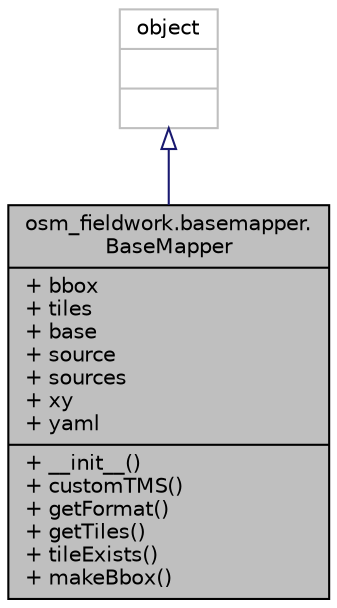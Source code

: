 digraph "osm_fieldwork.basemapper.BaseMapper"
{
 // LATEX_PDF_SIZE
  edge [fontname="Helvetica",fontsize="10",labelfontname="Helvetica",labelfontsize="10"];
  node [fontname="Helvetica",fontsize="10",shape=record];
  Node1 [label="{osm_fieldwork.basemapper.\lBaseMapper\n|+ bbox\l+ tiles\l+ base\l+ source\l+ sources\l+ xy\l+ yaml\l|+ __init__()\l+ customTMS()\l+ getFormat()\l+ getTiles()\l+ tileExists()\l+ makeBbox()\l}",height=0.2,width=0.4,color="black", fillcolor="grey75", style="filled", fontcolor="black",tooltip=" "];
  Node2 -> Node1 [dir="back",color="midnightblue",fontsize="10",style="solid",arrowtail="onormal",fontname="Helvetica"];
  Node2 [label="{object\n||}",height=0.2,width=0.4,color="grey75", fillcolor="white", style="filled",tooltip=" "];
}
